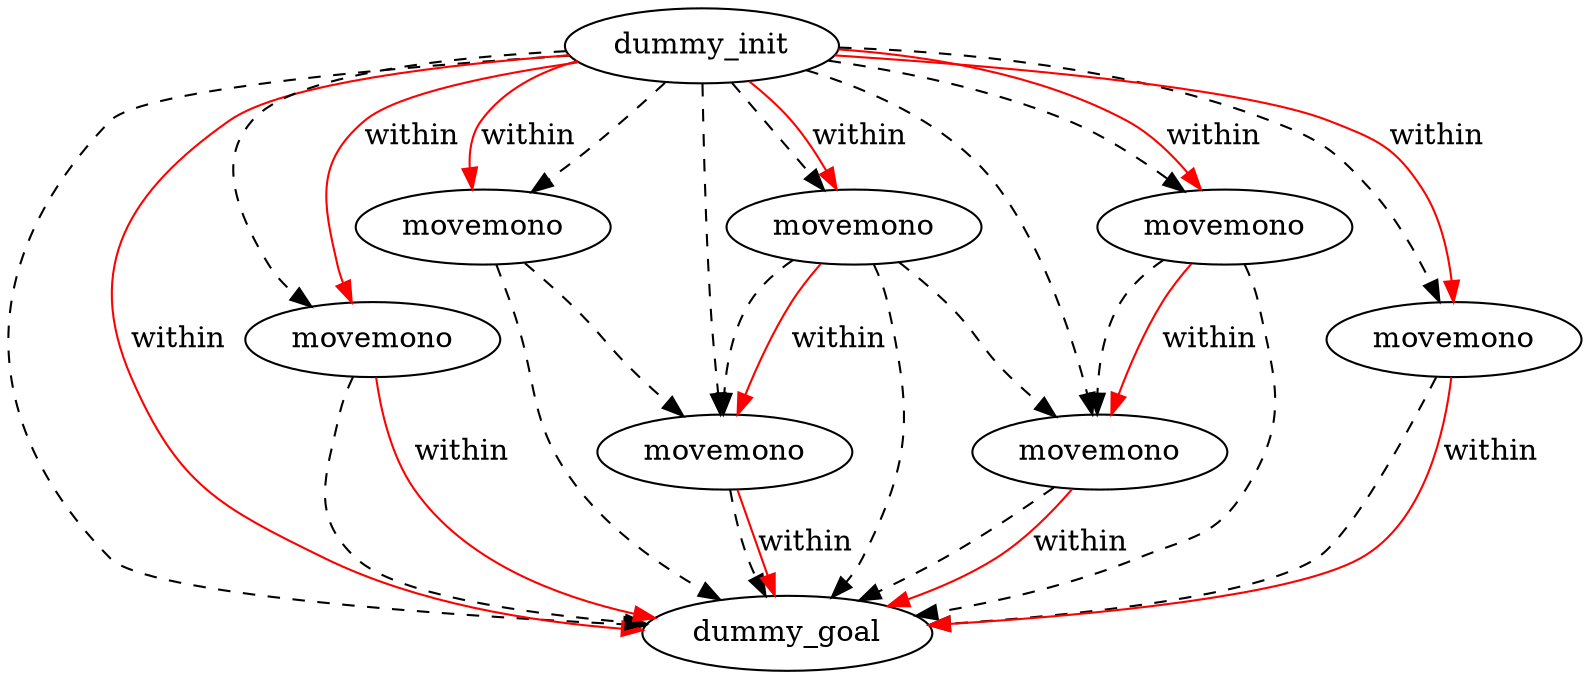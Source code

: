 digraph {
	"4949ded7-76c3-1071-c1bf-7df87ead63bc" [label=dummy_init]
	"282f0aa6-730f-8b28-ecaf-549ed37dcef3" [label=dummy_goal]
	"7fb0b7b6-5b43-ae1a-326a-cdeaa6662e73" [label=movemono]
	"1456a858-df63-bcb2-89a8-9d04bdc313b8" [label=movemono]
	"4d81bc5e-85c6-5764-21ee-ba3de733c344" [label=movemono]
	"fccc1a7d-3a1b-ba9c-da07-f08e8a9fa5a1" [label=movemono]
	"5ff3fbbf-6880-534f-cac5-a4c6c393f806" [label=movemono]
	"651c21fd-efda-849e-8c67-43e15f9209ec" [label=movemono]
	"39323a07-2ec3-f8e0-4d62-00500b3b5efa" [label=movemono]
	"4d81bc5e-85c6-5764-21ee-ba3de733c344" -> "fccc1a7d-3a1b-ba9c-da07-f08e8a9fa5a1" [color=black style=dashed]
	"4d81bc5e-85c6-5764-21ee-ba3de733c344" -> "282f0aa6-730f-8b28-ecaf-549ed37dcef3" [color=black style=dashed]
	"651c21fd-efda-849e-8c67-43e15f9209ec" -> "282f0aa6-730f-8b28-ecaf-549ed37dcef3" [color=black style=dashed]
	"4949ded7-76c3-1071-c1bf-7df87ead63bc" -> "7fb0b7b6-5b43-ae1a-326a-cdeaa6662e73" [color=black style=dashed]
	"4d81bc5e-85c6-5764-21ee-ba3de733c344" -> "1456a858-df63-bcb2-89a8-9d04bdc313b8" [color=black style=dashed]
	"4949ded7-76c3-1071-c1bf-7df87ead63bc" -> "4d81bc5e-85c6-5764-21ee-ba3de733c344" [color=black style=dashed]
	"4949ded7-76c3-1071-c1bf-7df87ead63bc" -> "651c21fd-efda-849e-8c67-43e15f9209ec" [color=black style=dashed]
	"7fb0b7b6-5b43-ae1a-326a-cdeaa6662e73" -> "282f0aa6-730f-8b28-ecaf-549ed37dcef3" [color=black style=dashed]
	"4949ded7-76c3-1071-c1bf-7df87ead63bc" -> "fccc1a7d-3a1b-ba9c-da07-f08e8a9fa5a1" [color=black style=dashed]
	"4949ded7-76c3-1071-c1bf-7df87ead63bc" -> "282f0aa6-730f-8b28-ecaf-549ed37dcef3" [color=black style=dashed]
	"1456a858-df63-bcb2-89a8-9d04bdc313b8" -> "282f0aa6-730f-8b28-ecaf-549ed37dcef3" [color=black style=dashed]
	"4949ded7-76c3-1071-c1bf-7df87ead63bc" -> "1456a858-df63-bcb2-89a8-9d04bdc313b8" [color=black style=dashed]
	"fccc1a7d-3a1b-ba9c-da07-f08e8a9fa5a1" -> "282f0aa6-730f-8b28-ecaf-549ed37dcef3" [color=black style=dashed]
	"5ff3fbbf-6880-534f-cac5-a4c6c393f806" -> "fccc1a7d-3a1b-ba9c-da07-f08e8a9fa5a1" [color=black style=dashed]
	"5ff3fbbf-6880-534f-cac5-a4c6c393f806" -> "282f0aa6-730f-8b28-ecaf-549ed37dcef3" [color=black style=dashed]
	"39323a07-2ec3-f8e0-4d62-00500b3b5efa" -> "1456a858-df63-bcb2-89a8-9d04bdc313b8" [color=black style=dashed]
	"4949ded7-76c3-1071-c1bf-7df87ead63bc" -> "39323a07-2ec3-f8e0-4d62-00500b3b5efa" [color=black style=dashed]
	"39323a07-2ec3-f8e0-4d62-00500b3b5efa" -> "282f0aa6-730f-8b28-ecaf-549ed37dcef3" [color=black style=dashed]
	"4949ded7-76c3-1071-c1bf-7df87ead63bc" -> "5ff3fbbf-6880-534f-cac5-a4c6c393f806" [color=black style=dashed]
	"1456a858-df63-bcb2-89a8-9d04bdc313b8" -> "282f0aa6-730f-8b28-ecaf-549ed37dcef3" [label=within color=red]
	"4949ded7-76c3-1071-c1bf-7df87ead63bc" -> "39323a07-2ec3-f8e0-4d62-00500b3b5efa" [label=within color=red]
	"7fb0b7b6-5b43-ae1a-326a-cdeaa6662e73" -> "282f0aa6-730f-8b28-ecaf-549ed37dcef3" [label=within color=red]
	"4949ded7-76c3-1071-c1bf-7df87ead63bc" -> "5ff3fbbf-6880-534f-cac5-a4c6c393f806" [label=within color=red]
	"4d81bc5e-85c6-5764-21ee-ba3de733c344" -> "1456a858-df63-bcb2-89a8-9d04bdc313b8" [label=within color=red]
	"4949ded7-76c3-1071-c1bf-7df87ead63bc" -> "4d81bc5e-85c6-5764-21ee-ba3de733c344" [label=within color=red]
	"4949ded7-76c3-1071-c1bf-7df87ead63bc" -> "282f0aa6-730f-8b28-ecaf-549ed37dcef3" [label=within color=red]
	"651c21fd-efda-849e-8c67-43e15f9209ec" -> "282f0aa6-730f-8b28-ecaf-549ed37dcef3" [label=within color=red]
	"5ff3fbbf-6880-534f-cac5-a4c6c393f806" -> "fccc1a7d-3a1b-ba9c-da07-f08e8a9fa5a1" [label=within color=red]
	"4949ded7-76c3-1071-c1bf-7df87ead63bc" -> "651c21fd-efda-849e-8c67-43e15f9209ec" [label=within color=red]
	"4949ded7-76c3-1071-c1bf-7df87ead63bc" -> "7fb0b7b6-5b43-ae1a-326a-cdeaa6662e73" [label=within color=red]
	"fccc1a7d-3a1b-ba9c-da07-f08e8a9fa5a1" -> "282f0aa6-730f-8b28-ecaf-549ed37dcef3" [label=within color=red]
}
